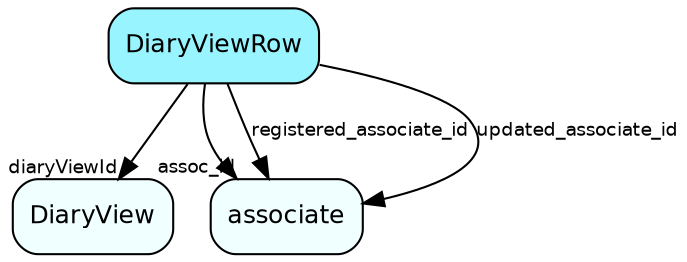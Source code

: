digraph DiaryViewRow  {
node [shape = box style="rounded, filled" fontname = "Helvetica" fontsize = "12" ]
edge [fontname = "Helvetica" fontsize = "9"]

DiaryViewRow[fillcolor = "cadetblue1"]
DiaryView[fillcolor = "azure1"]
associate[fillcolor = "azure1"]
DiaryViewRow -> DiaryView [headlabel = "diaryViewId"]
DiaryViewRow -> associate [headlabel = "assoc_id"]
DiaryViewRow -> associate [label = "registered_associate_id"]
DiaryViewRow -> associate [label = "updated_associate_id"]
}
